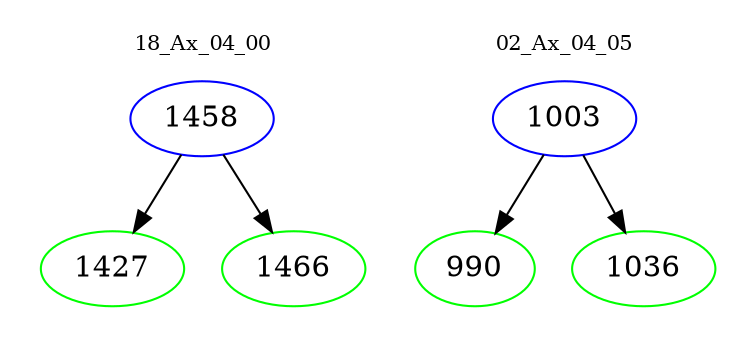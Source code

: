 digraph{
subgraph cluster_0 {
color = white
label = "18_Ax_04_00";
fontsize=10;
T0_1458 [label="1458", color="blue"]
T0_1458 -> T0_1427 [color="black"]
T0_1427 [label="1427", color="green"]
T0_1458 -> T0_1466 [color="black"]
T0_1466 [label="1466", color="green"]
}
subgraph cluster_1 {
color = white
label = "02_Ax_04_05";
fontsize=10;
T1_1003 [label="1003", color="blue"]
T1_1003 -> T1_990 [color="black"]
T1_990 [label="990", color="green"]
T1_1003 -> T1_1036 [color="black"]
T1_1036 [label="1036", color="green"]
}
}
